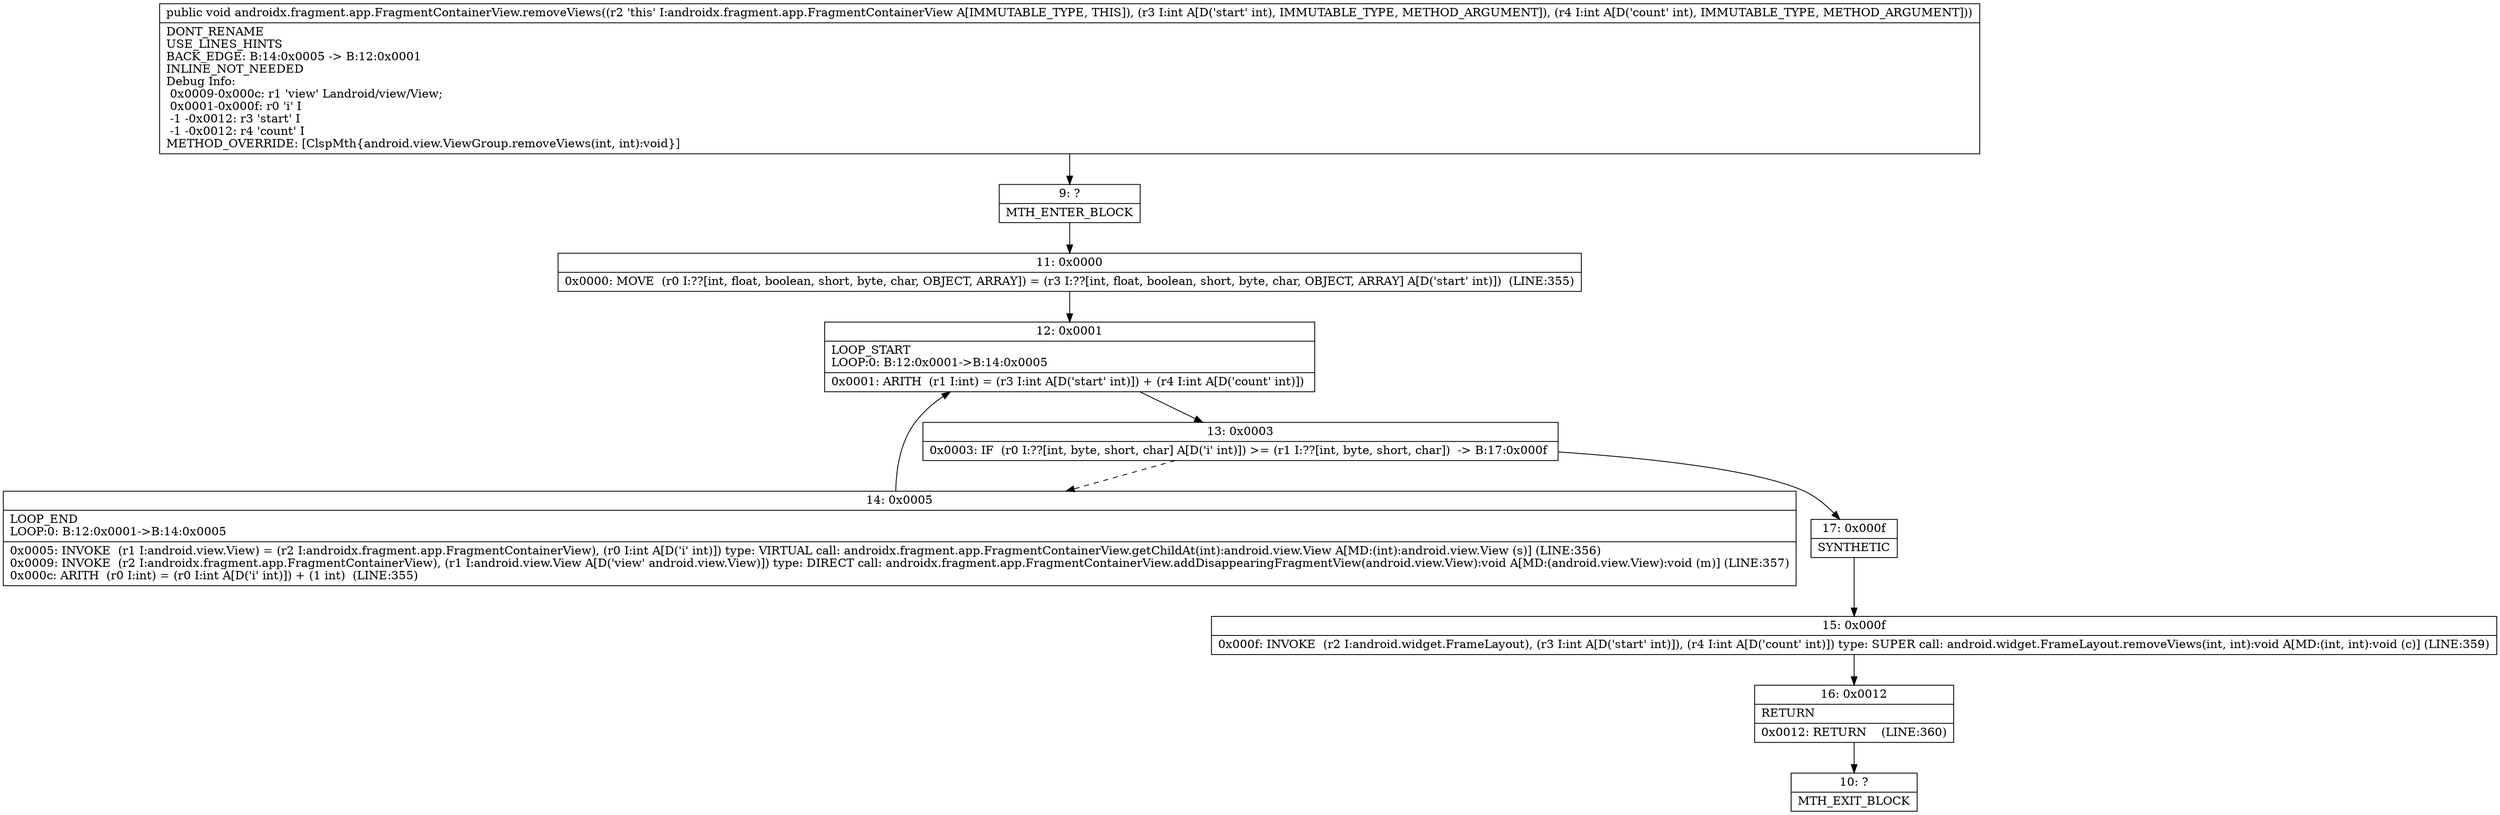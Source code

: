 digraph "CFG forandroidx.fragment.app.FragmentContainerView.removeViews(II)V" {
Node_9 [shape=record,label="{9\:\ ?|MTH_ENTER_BLOCK\l}"];
Node_11 [shape=record,label="{11\:\ 0x0000|0x0000: MOVE  (r0 I:??[int, float, boolean, short, byte, char, OBJECT, ARRAY]) = (r3 I:??[int, float, boolean, short, byte, char, OBJECT, ARRAY] A[D('start' int)])  (LINE:355)\l}"];
Node_12 [shape=record,label="{12\:\ 0x0001|LOOP_START\lLOOP:0: B:12:0x0001\-\>B:14:0x0005\l|0x0001: ARITH  (r1 I:int) = (r3 I:int A[D('start' int)]) + (r4 I:int A[D('count' int)]) \l}"];
Node_13 [shape=record,label="{13\:\ 0x0003|0x0003: IF  (r0 I:??[int, byte, short, char] A[D('i' int)]) \>= (r1 I:??[int, byte, short, char])  \-\> B:17:0x000f \l}"];
Node_14 [shape=record,label="{14\:\ 0x0005|LOOP_END\lLOOP:0: B:12:0x0001\-\>B:14:0x0005\l|0x0005: INVOKE  (r1 I:android.view.View) = (r2 I:androidx.fragment.app.FragmentContainerView), (r0 I:int A[D('i' int)]) type: VIRTUAL call: androidx.fragment.app.FragmentContainerView.getChildAt(int):android.view.View A[MD:(int):android.view.View (s)] (LINE:356)\l0x0009: INVOKE  (r2 I:androidx.fragment.app.FragmentContainerView), (r1 I:android.view.View A[D('view' android.view.View)]) type: DIRECT call: androidx.fragment.app.FragmentContainerView.addDisappearingFragmentView(android.view.View):void A[MD:(android.view.View):void (m)] (LINE:357)\l0x000c: ARITH  (r0 I:int) = (r0 I:int A[D('i' int)]) + (1 int)  (LINE:355)\l}"];
Node_17 [shape=record,label="{17\:\ 0x000f|SYNTHETIC\l}"];
Node_15 [shape=record,label="{15\:\ 0x000f|0x000f: INVOKE  (r2 I:android.widget.FrameLayout), (r3 I:int A[D('start' int)]), (r4 I:int A[D('count' int)]) type: SUPER call: android.widget.FrameLayout.removeViews(int, int):void A[MD:(int, int):void (c)] (LINE:359)\l}"];
Node_16 [shape=record,label="{16\:\ 0x0012|RETURN\l|0x0012: RETURN    (LINE:360)\l}"];
Node_10 [shape=record,label="{10\:\ ?|MTH_EXIT_BLOCK\l}"];
MethodNode[shape=record,label="{public void androidx.fragment.app.FragmentContainerView.removeViews((r2 'this' I:androidx.fragment.app.FragmentContainerView A[IMMUTABLE_TYPE, THIS]), (r3 I:int A[D('start' int), IMMUTABLE_TYPE, METHOD_ARGUMENT]), (r4 I:int A[D('count' int), IMMUTABLE_TYPE, METHOD_ARGUMENT]))  | DONT_RENAME\lUSE_LINES_HINTS\lBACK_EDGE: B:14:0x0005 \-\> B:12:0x0001\lINLINE_NOT_NEEDED\lDebug Info:\l  0x0009\-0x000c: r1 'view' Landroid\/view\/View;\l  0x0001\-0x000f: r0 'i' I\l  \-1 \-0x0012: r3 'start' I\l  \-1 \-0x0012: r4 'count' I\lMETHOD_OVERRIDE: [ClspMth\{android.view.ViewGroup.removeViews(int, int):void\}]\l}"];
MethodNode -> Node_9;Node_9 -> Node_11;
Node_11 -> Node_12;
Node_12 -> Node_13;
Node_13 -> Node_14[style=dashed];
Node_13 -> Node_17;
Node_14 -> Node_12;
Node_17 -> Node_15;
Node_15 -> Node_16;
Node_16 -> Node_10;
}

